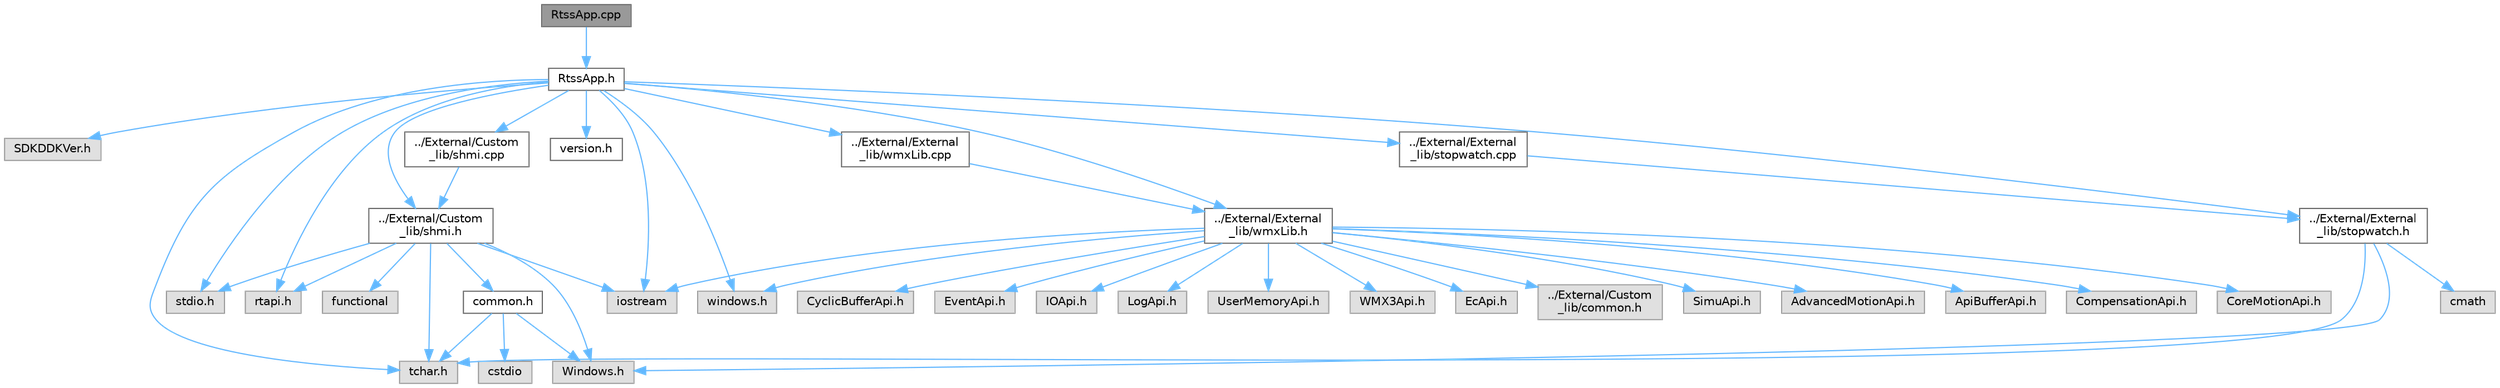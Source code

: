 digraph "RtssApp.cpp"
{
 // LATEX_PDF_SIZE
  bgcolor="transparent";
  edge [fontname=Helvetica,fontsize=10,labelfontname=Helvetica,labelfontsize=10];
  node [fontname=Helvetica,fontsize=10,shape=box,height=0.2,width=0.4];
  Node1 [id="Node000001",label="RtssApp.cpp",height=0.2,width=0.4,color="gray40", fillcolor="grey60", style="filled", fontcolor="black",tooltip=" "];
  Node1 -> Node2 [id="edge1_Node000001_Node000002",color="steelblue1",style="solid",tooltip=" "];
  Node2 [id="Node000002",label="RtssApp.h",height=0.2,width=0.4,color="grey40", fillcolor="white", style="filled",URL="$_rtss_app_8h.html",tooltip=" "];
  Node2 -> Node3 [id="edge2_Node000002_Node000003",color="steelblue1",style="solid",tooltip=" "];
  Node3 [id="Node000003",label="SDKDDKVer.h",height=0.2,width=0.4,color="grey60", fillcolor="#E0E0E0", style="filled",tooltip=" "];
  Node2 -> Node4 [id="edge3_Node000002_Node000004",color="steelblue1",style="solid",tooltip=" "];
  Node4 [id="Node000004",label="stdio.h",height=0.2,width=0.4,color="grey60", fillcolor="#E0E0E0", style="filled",tooltip=" "];
  Node2 -> Node5 [id="edge4_Node000002_Node000005",color="steelblue1",style="solid",tooltip=" "];
  Node5 [id="Node000005",label="windows.h",height=0.2,width=0.4,color="grey60", fillcolor="#E0E0E0", style="filled",tooltip=" "];
  Node2 -> Node6 [id="edge5_Node000002_Node000006",color="steelblue1",style="solid",tooltip=" "];
  Node6 [id="Node000006",label="iostream",height=0.2,width=0.4,color="grey60", fillcolor="#E0E0E0", style="filled",tooltip=" "];
  Node2 -> Node7 [id="edge6_Node000002_Node000007",color="steelblue1",style="solid",tooltip=" "];
  Node7 [id="Node000007",label="tchar.h",height=0.2,width=0.4,color="grey60", fillcolor="#E0E0E0", style="filled",tooltip=" "];
  Node2 -> Node8 [id="edge7_Node000002_Node000008",color="steelblue1",style="solid",tooltip=" "];
  Node8 [id="Node000008",label="rtapi.h",height=0.2,width=0.4,color="grey60", fillcolor="#E0E0E0", style="filled",tooltip=" "];
  Node2 -> Node9 [id="edge8_Node000002_Node000009",color="steelblue1",style="solid",tooltip=" "];
  Node9 [id="Node000009",label="version.h",height=0.2,width=0.4,color="grey40", fillcolor="white", style="filled",URL="$version_8h.html",tooltip=" "];
  Node2 -> Node10 [id="edge9_Node000002_Node000010",color="steelblue1",style="solid",tooltip=" "];
  Node10 [id="Node000010",label="../External/Custom\l_lib/shmi.h",height=0.2,width=0.4,color="grey40", fillcolor="white", style="filled",URL="$shmi_8h.html",tooltip=" "];
  Node10 -> Node4 [id="edge10_Node000010_Node000004",color="steelblue1",style="solid",tooltip=" "];
  Node10 -> Node6 [id="edge11_Node000010_Node000006",color="steelblue1",style="solid",tooltip=" "];
  Node10 -> Node11 [id="edge12_Node000010_Node000011",color="steelblue1",style="solid",tooltip=" "];
  Node11 [id="Node000011",label="Windows.h",height=0.2,width=0.4,color="grey60", fillcolor="#E0E0E0", style="filled",tooltip=" "];
  Node10 -> Node7 [id="edge13_Node000010_Node000007",color="steelblue1",style="solid",tooltip=" "];
  Node10 -> Node12 [id="edge14_Node000010_Node000012",color="steelblue1",style="solid",tooltip=" "];
  Node12 [id="Node000012",label="functional",height=0.2,width=0.4,color="grey60", fillcolor="#E0E0E0", style="filled",tooltip=" "];
  Node10 -> Node8 [id="edge15_Node000010_Node000008",color="steelblue1",style="solid",tooltip=" "];
  Node10 -> Node13 [id="edge16_Node000010_Node000013",color="steelblue1",style="solid",tooltip=" "];
  Node13 [id="Node000013",label="common.h",height=0.2,width=0.4,color="grey40", fillcolor="white", style="filled",URL="$common_8h.html",tooltip=" "];
  Node13 -> Node11 [id="edge17_Node000013_Node000011",color="steelblue1",style="solid",tooltip=" "];
  Node13 -> Node7 [id="edge18_Node000013_Node000007",color="steelblue1",style="solid",tooltip=" "];
  Node13 -> Node14 [id="edge19_Node000013_Node000014",color="steelblue1",style="solid",tooltip=" "];
  Node14 [id="Node000014",label="cstdio",height=0.2,width=0.4,color="grey60", fillcolor="#E0E0E0", style="filled",tooltip=" "];
  Node2 -> Node15 [id="edge20_Node000002_Node000015",color="steelblue1",style="solid",tooltip=" "];
  Node15 [id="Node000015",label="../External/Custom\l_lib/shmi.cpp",height=0.2,width=0.4,color="grey40", fillcolor="white", style="filled",URL="$shmi_8cpp.html",tooltip=" "];
  Node15 -> Node10 [id="edge21_Node000015_Node000010",color="steelblue1",style="solid",tooltip=" "];
  Node2 -> Node16 [id="edge22_Node000002_Node000016",color="steelblue1",style="solid",tooltip=" "];
  Node16 [id="Node000016",label="../External/External\l_lib/wmxLib.h",height=0.2,width=0.4,color="grey40", fillcolor="white", style="filled",URL="$wmx_lib_8h.html",tooltip=" "];
  Node16 -> Node5 [id="edge23_Node000016_Node000005",color="steelblue1",style="solid",tooltip=" "];
  Node16 -> Node6 [id="edge24_Node000016_Node000006",color="steelblue1",style="solid",tooltip=" "];
  Node16 -> Node17 [id="edge25_Node000016_Node000017",color="steelblue1",style="solid",tooltip=" "];
  Node17 [id="Node000017",label="SimuApi.h",height=0.2,width=0.4,color="grey60", fillcolor="#E0E0E0", style="filled",tooltip=" "];
  Node16 -> Node18 [id="edge26_Node000016_Node000018",color="steelblue1",style="solid",tooltip=" "];
  Node18 [id="Node000018",label="AdvancedMotionApi.h",height=0.2,width=0.4,color="grey60", fillcolor="#E0E0E0", style="filled",tooltip=" "];
  Node16 -> Node19 [id="edge27_Node000016_Node000019",color="steelblue1",style="solid",tooltip=" "];
  Node19 [id="Node000019",label="ApiBufferApi.h",height=0.2,width=0.4,color="grey60", fillcolor="#E0E0E0", style="filled",tooltip=" "];
  Node16 -> Node20 [id="edge28_Node000016_Node000020",color="steelblue1",style="solid",tooltip=" "];
  Node20 [id="Node000020",label="CompensationApi.h",height=0.2,width=0.4,color="grey60", fillcolor="#E0E0E0", style="filled",tooltip=" "];
  Node16 -> Node21 [id="edge29_Node000016_Node000021",color="steelblue1",style="solid",tooltip=" "];
  Node21 [id="Node000021",label="CoreMotionApi.h",height=0.2,width=0.4,color="grey60", fillcolor="#E0E0E0", style="filled",tooltip=" "];
  Node16 -> Node22 [id="edge30_Node000016_Node000022",color="steelblue1",style="solid",tooltip=" "];
  Node22 [id="Node000022",label="CyclicBufferApi.h",height=0.2,width=0.4,color="grey60", fillcolor="#E0E0E0", style="filled",tooltip=" "];
  Node16 -> Node23 [id="edge31_Node000016_Node000023",color="steelblue1",style="solid",tooltip=" "];
  Node23 [id="Node000023",label="EventApi.h",height=0.2,width=0.4,color="grey60", fillcolor="#E0E0E0", style="filled",tooltip=" "];
  Node16 -> Node24 [id="edge32_Node000016_Node000024",color="steelblue1",style="solid",tooltip=" "];
  Node24 [id="Node000024",label="IOApi.h",height=0.2,width=0.4,color="grey60", fillcolor="#E0E0E0", style="filled",tooltip=" "];
  Node16 -> Node25 [id="edge33_Node000016_Node000025",color="steelblue1",style="solid",tooltip=" "];
  Node25 [id="Node000025",label="LogApi.h",height=0.2,width=0.4,color="grey60", fillcolor="#E0E0E0", style="filled",tooltip=" "];
  Node16 -> Node26 [id="edge34_Node000016_Node000026",color="steelblue1",style="solid",tooltip=" "];
  Node26 [id="Node000026",label="UserMemoryApi.h",height=0.2,width=0.4,color="grey60", fillcolor="#E0E0E0", style="filled",tooltip=" "];
  Node16 -> Node27 [id="edge35_Node000016_Node000027",color="steelblue1",style="solid",tooltip=" "];
  Node27 [id="Node000027",label="WMX3Api.h",height=0.2,width=0.4,color="grey60", fillcolor="#E0E0E0", style="filled",tooltip=" "];
  Node16 -> Node28 [id="edge36_Node000016_Node000028",color="steelblue1",style="solid",tooltip=" "];
  Node28 [id="Node000028",label="EcApi.h",height=0.2,width=0.4,color="grey60", fillcolor="#E0E0E0", style="filled",tooltip=" "];
  Node16 -> Node29 [id="edge37_Node000016_Node000029",color="steelblue1",style="solid",tooltip=" "];
  Node29 [id="Node000029",label="../External/Custom\l_lib/common.h",height=0.2,width=0.4,color="grey60", fillcolor="#E0E0E0", style="filled",tooltip=" "];
  Node2 -> Node30 [id="edge38_Node000002_Node000030",color="steelblue1",style="solid",tooltip=" "];
  Node30 [id="Node000030",label="../External/External\l_lib/wmxLib.cpp",height=0.2,width=0.4,color="grey40", fillcolor="white", style="filled",URL="$wmx_lib_8cpp.html",tooltip=" "];
  Node30 -> Node16 [id="edge39_Node000030_Node000016",color="steelblue1",style="solid",tooltip=" "];
  Node2 -> Node31 [id="edge40_Node000002_Node000031",color="steelblue1",style="solid",tooltip=" "];
  Node31 [id="Node000031",label="../External/External\l_lib/stopwatch.h",height=0.2,width=0.4,color="grey40", fillcolor="white", style="filled",URL="$stopwatch_8h.html",tooltip=" "];
  Node31 -> Node11 [id="edge41_Node000031_Node000011",color="steelblue1",style="solid",tooltip=" "];
  Node31 -> Node7 [id="edge42_Node000031_Node000007",color="steelblue1",style="solid",tooltip=" "];
  Node31 -> Node32 [id="edge43_Node000031_Node000032",color="steelblue1",style="solid",tooltip=" "];
  Node32 [id="Node000032",label="cmath",height=0.2,width=0.4,color="grey60", fillcolor="#E0E0E0", style="filled",tooltip=" "];
  Node2 -> Node33 [id="edge44_Node000002_Node000033",color="steelblue1",style="solid",tooltip=" "];
  Node33 [id="Node000033",label="../External/External\l_lib/stopwatch.cpp",height=0.2,width=0.4,color="grey40", fillcolor="white", style="filled",URL="$stopwatch_8cpp.html",tooltip=" "];
  Node33 -> Node31 [id="edge45_Node000033_Node000031",color="steelblue1",style="solid",tooltip=" "];
}
